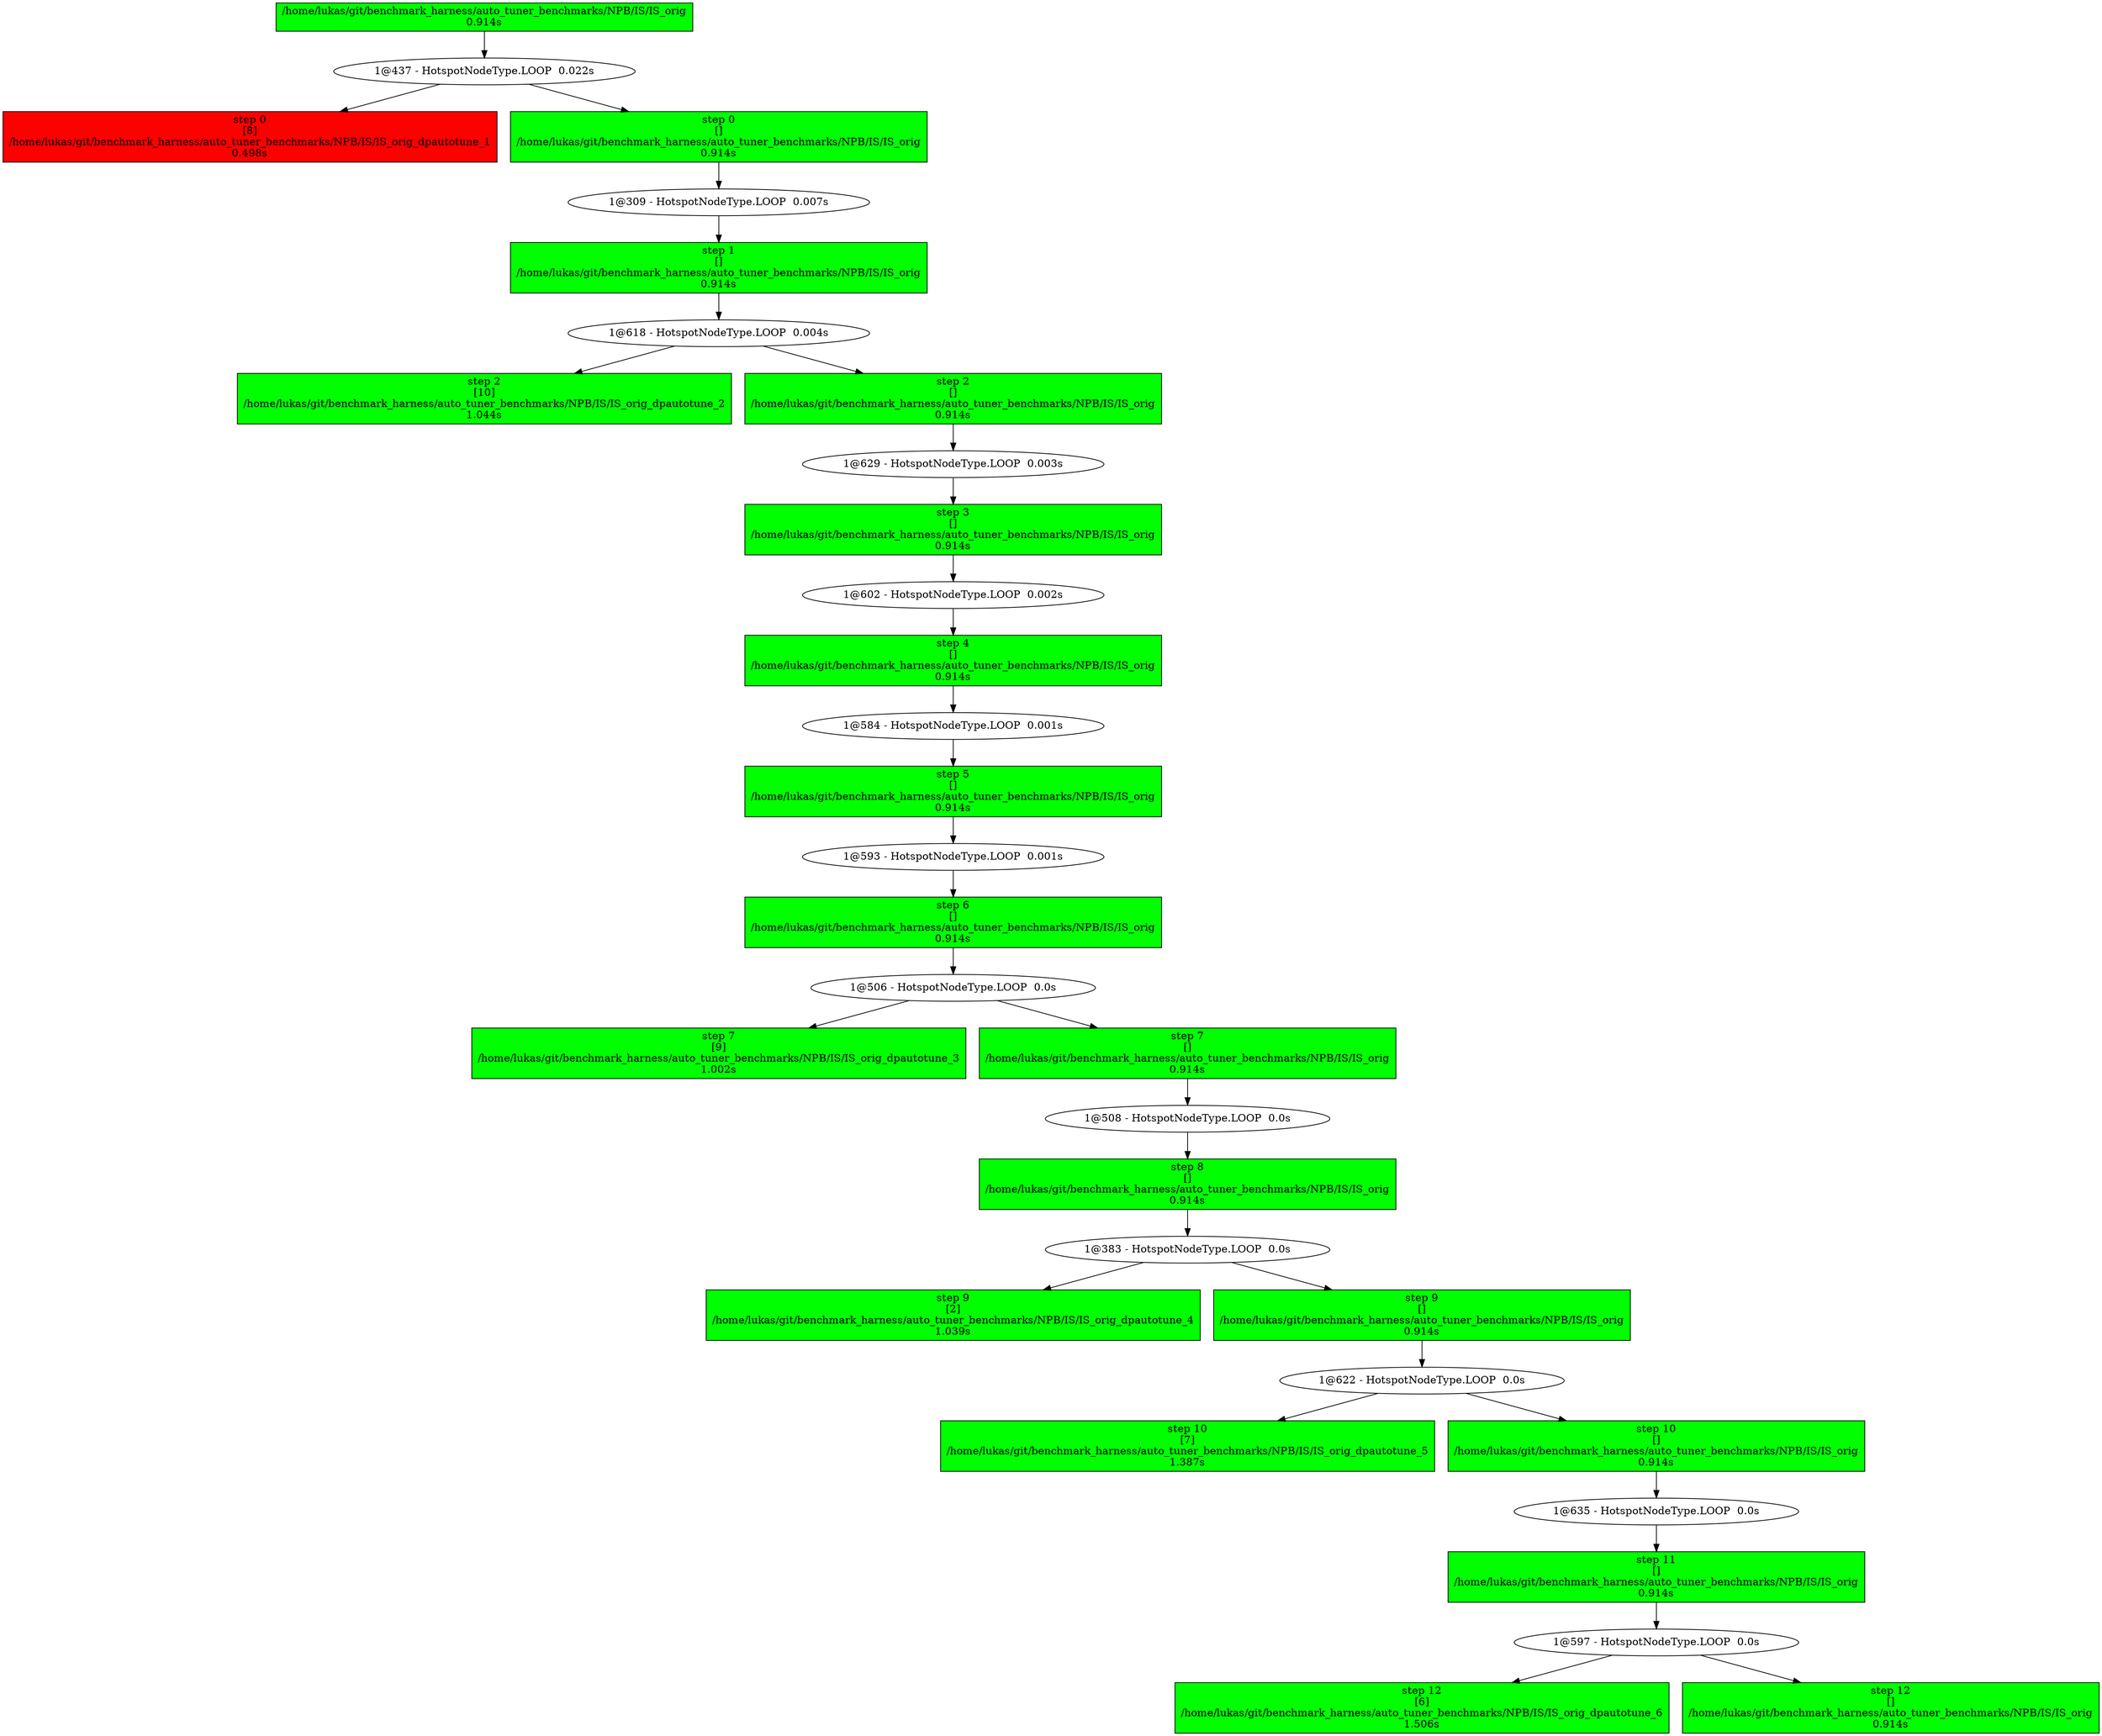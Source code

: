 strict digraph  {
"/home/lukas/git/benchmark_harness/auto_tuner_benchmarks/NPB/IS/IS_orig\n0.914s" [color=black, fillcolor=green, style=filled, shape=box];
"1@437 - HotspotNodeType.LOOP  0.022s" [color=black, fillcolor=white, style=filled];
"step 0\n[8]\n/home/lukas/git/benchmark_harness/auto_tuner_benchmarks/NPB/IS/IS_orig_dpautotune_1\n0.498s" [color=black, fillcolor=red, shape=box, style=filled];
"step 0\n[]\n/home/lukas/git/benchmark_harness/auto_tuner_benchmarks/NPB/IS/IS_orig\n0.914s" [color=black, fillcolor=green, shape=box, style=filled];
"1@309 - HotspotNodeType.LOOP  0.007s" [color=black, fillcolor=white, style=filled];
"step 1\n[]\n/home/lukas/git/benchmark_harness/auto_tuner_benchmarks/NPB/IS/IS_orig\n0.914s" [color=black, fillcolor=green, shape=box, style=filled];
"1@618 - HotspotNodeType.LOOP  0.004s" [color=black, fillcolor=white, style=filled];
"step 2\n[10]\n/home/lukas/git/benchmark_harness/auto_tuner_benchmarks/NPB/IS/IS_orig_dpautotune_2\n1.044s" [color=black, fillcolor=green, shape=box, style=filled];
"step 2\n[]\n/home/lukas/git/benchmark_harness/auto_tuner_benchmarks/NPB/IS/IS_orig\n0.914s" [color=black, fillcolor=green, shape=box, style=filled];
"1@629 - HotspotNodeType.LOOP  0.003s" [color=black, fillcolor=white, style=filled];
"step 3\n[]\n/home/lukas/git/benchmark_harness/auto_tuner_benchmarks/NPB/IS/IS_orig\n0.914s" [color=black, fillcolor=green, shape=box, style=filled];
"1@602 - HotspotNodeType.LOOP  0.002s" [color=black, fillcolor=white, style=filled];
"step 4\n[]\n/home/lukas/git/benchmark_harness/auto_tuner_benchmarks/NPB/IS/IS_orig\n0.914s" [color=black, fillcolor=green, shape=box, style=filled];
"1@584 - HotspotNodeType.LOOP  0.001s" [color=black, fillcolor=white, style=filled];
"step 5\n[]\n/home/lukas/git/benchmark_harness/auto_tuner_benchmarks/NPB/IS/IS_orig\n0.914s" [color=black, fillcolor=green, shape=box, style=filled];
"1@593 - HotspotNodeType.LOOP  0.001s" [color=black, fillcolor=white, style=filled];
"step 6\n[]\n/home/lukas/git/benchmark_harness/auto_tuner_benchmarks/NPB/IS/IS_orig\n0.914s" [color=black, fillcolor=green, shape=box, style=filled];
"1@506 - HotspotNodeType.LOOP  0.0s" [color=black, fillcolor=white, style=filled];
"step 7\n[9]\n/home/lukas/git/benchmark_harness/auto_tuner_benchmarks/NPB/IS/IS_orig_dpautotune_3\n1.002s" [color=black, fillcolor=green, shape=box, style=filled];
"step 7\n[]\n/home/lukas/git/benchmark_harness/auto_tuner_benchmarks/NPB/IS/IS_orig\n0.914s" [color=black, fillcolor=green, shape=box, style=filled];
"1@508 - HotspotNodeType.LOOP  0.0s" [color=black, fillcolor=white, style=filled];
"step 8\n[]\n/home/lukas/git/benchmark_harness/auto_tuner_benchmarks/NPB/IS/IS_orig\n0.914s" [color=black, fillcolor=green, shape=box, style=filled];
"1@383 - HotspotNodeType.LOOP  0.0s" [color=black, fillcolor=white, style=filled];
"step 9\n[2]\n/home/lukas/git/benchmark_harness/auto_tuner_benchmarks/NPB/IS/IS_orig_dpautotune_4\n1.039s" [color=black, fillcolor=green, shape=box, style=filled];
"step 9\n[]\n/home/lukas/git/benchmark_harness/auto_tuner_benchmarks/NPB/IS/IS_orig\n0.914s" [color=black, fillcolor=green, shape=box, style=filled];
"1@622 - HotspotNodeType.LOOP  0.0s" [color=black, fillcolor=white, style=filled];
"step 10\n[7]\n/home/lukas/git/benchmark_harness/auto_tuner_benchmarks/NPB/IS/IS_orig_dpautotune_5\n1.387s" [color=black, fillcolor=green, shape=box, style=filled];
"step 10\n[]\n/home/lukas/git/benchmark_harness/auto_tuner_benchmarks/NPB/IS/IS_orig\n0.914s" [color=black, fillcolor=green, shape=box, style=filled];
"1@635 - HotspotNodeType.LOOP  0.0s" [color=black, fillcolor=white, style=filled];
"step 11\n[]\n/home/lukas/git/benchmark_harness/auto_tuner_benchmarks/NPB/IS/IS_orig\n0.914s" [color=black, fillcolor=green, shape=box, style=filled];
"1@597 - HotspotNodeType.LOOP  0.0s" [color=black, fillcolor=white, style=filled];
"step 12\n[6]\n/home/lukas/git/benchmark_harness/auto_tuner_benchmarks/NPB/IS/IS_orig_dpautotune_6\n1.506s" [color=black, fillcolor=green, shape=box, style=filled];
"step 12\n[]\n/home/lukas/git/benchmark_harness/auto_tuner_benchmarks/NPB/IS/IS_orig\n0.914s" [color=black, fillcolor=green, shape=box, style=filled];
"/home/lukas/git/benchmark_harness/auto_tuner_benchmarks/NPB/IS/IS_orig\n0.914s" -> "1@437 - HotspotNodeType.LOOP  0.022s";
"1@437 - HotspotNodeType.LOOP  0.022s" -> "step 0\n[8]\n/home/lukas/git/benchmark_harness/auto_tuner_benchmarks/NPB/IS/IS_orig_dpautotune_1\n0.498s";
"1@437 - HotspotNodeType.LOOP  0.022s" -> "step 0\n[]\n/home/lukas/git/benchmark_harness/auto_tuner_benchmarks/NPB/IS/IS_orig\n0.914s";
"step 0\n[]\n/home/lukas/git/benchmark_harness/auto_tuner_benchmarks/NPB/IS/IS_orig\n0.914s" -> "1@309 - HotspotNodeType.LOOP  0.007s";
"1@309 - HotspotNodeType.LOOP  0.007s" -> "step 1\n[]\n/home/lukas/git/benchmark_harness/auto_tuner_benchmarks/NPB/IS/IS_orig\n0.914s";
"step 1\n[]\n/home/lukas/git/benchmark_harness/auto_tuner_benchmarks/NPB/IS/IS_orig\n0.914s" -> "1@618 - HotspotNodeType.LOOP  0.004s";
"1@618 - HotspotNodeType.LOOP  0.004s" -> "step 2\n[10]\n/home/lukas/git/benchmark_harness/auto_tuner_benchmarks/NPB/IS/IS_orig_dpautotune_2\n1.044s";
"1@618 - HotspotNodeType.LOOP  0.004s" -> "step 2\n[]\n/home/lukas/git/benchmark_harness/auto_tuner_benchmarks/NPB/IS/IS_orig\n0.914s";
"step 2\n[]\n/home/lukas/git/benchmark_harness/auto_tuner_benchmarks/NPB/IS/IS_orig\n0.914s" -> "1@629 - HotspotNodeType.LOOP  0.003s";
"1@629 - HotspotNodeType.LOOP  0.003s" -> "step 3\n[]\n/home/lukas/git/benchmark_harness/auto_tuner_benchmarks/NPB/IS/IS_orig\n0.914s";
"step 3\n[]\n/home/lukas/git/benchmark_harness/auto_tuner_benchmarks/NPB/IS/IS_orig\n0.914s" -> "1@602 - HotspotNodeType.LOOP  0.002s";
"1@602 - HotspotNodeType.LOOP  0.002s" -> "step 4\n[]\n/home/lukas/git/benchmark_harness/auto_tuner_benchmarks/NPB/IS/IS_orig\n0.914s";
"step 4\n[]\n/home/lukas/git/benchmark_harness/auto_tuner_benchmarks/NPB/IS/IS_orig\n0.914s" -> "1@584 - HotspotNodeType.LOOP  0.001s";
"1@584 - HotspotNodeType.LOOP  0.001s" -> "step 5\n[]\n/home/lukas/git/benchmark_harness/auto_tuner_benchmarks/NPB/IS/IS_orig\n0.914s";
"step 5\n[]\n/home/lukas/git/benchmark_harness/auto_tuner_benchmarks/NPB/IS/IS_orig\n0.914s" -> "1@593 - HotspotNodeType.LOOP  0.001s";
"1@593 - HotspotNodeType.LOOP  0.001s" -> "step 6\n[]\n/home/lukas/git/benchmark_harness/auto_tuner_benchmarks/NPB/IS/IS_orig\n0.914s";
"step 6\n[]\n/home/lukas/git/benchmark_harness/auto_tuner_benchmarks/NPB/IS/IS_orig\n0.914s" -> "1@506 - HotspotNodeType.LOOP  0.0s";
"1@506 - HotspotNodeType.LOOP  0.0s" -> "step 7\n[9]\n/home/lukas/git/benchmark_harness/auto_tuner_benchmarks/NPB/IS/IS_orig_dpautotune_3\n1.002s";
"1@506 - HotspotNodeType.LOOP  0.0s" -> "step 7\n[]\n/home/lukas/git/benchmark_harness/auto_tuner_benchmarks/NPB/IS/IS_orig\n0.914s";
"step 7\n[]\n/home/lukas/git/benchmark_harness/auto_tuner_benchmarks/NPB/IS/IS_orig\n0.914s" -> "1@508 - HotspotNodeType.LOOP  0.0s";
"1@508 - HotspotNodeType.LOOP  0.0s" -> "step 8\n[]\n/home/lukas/git/benchmark_harness/auto_tuner_benchmarks/NPB/IS/IS_orig\n0.914s";
"step 8\n[]\n/home/lukas/git/benchmark_harness/auto_tuner_benchmarks/NPB/IS/IS_orig\n0.914s" -> "1@383 - HotspotNodeType.LOOP  0.0s";
"1@383 - HotspotNodeType.LOOP  0.0s" -> "step 9\n[2]\n/home/lukas/git/benchmark_harness/auto_tuner_benchmarks/NPB/IS/IS_orig_dpautotune_4\n1.039s";
"1@383 - HotspotNodeType.LOOP  0.0s" -> "step 9\n[]\n/home/lukas/git/benchmark_harness/auto_tuner_benchmarks/NPB/IS/IS_orig\n0.914s";
"step 9\n[]\n/home/lukas/git/benchmark_harness/auto_tuner_benchmarks/NPB/IS/IS_orig\n0.914s" -> "1@622 - HotspotNodeType.LOOP  0.0s";
"1@622 - HotspotNodeType.LOOP  0.0s" -> "step 10\n[7]\n/home/lukas/git/benchmark_harness/auto_tuner_benchmarks/NPB/IS/IS_orig_dpautotune_5\n1.387s";
"1@622 - HotspotNodeType.LOOP  0.0s" -> "step 10\n[]\n/home/lukas/git/benchmark_harness/auto_tuner_benchmarks/NPB/IS/IS_orig\n0.914s";
"step 10\n[]\n/home/lukas/git/benchmark_harness/auto_tuner_benchmarks/NPB/IS/IS_orig\n0.914s" -> "1@635 - HotspotNodeType.LOOP  0.0s";
"1@635 - HotspotNodeType.LOOP  0.0s" -> "step 11\n[]\n/home/lukas/git/benchmark_harness/auto_tuner_benchmarks/NPB/IS/IS_orig\n0.914s";
"step 11\n[]\n/home/lukas/git/benchmark_harness/auto_tuner_benchmarks/NPB/IS/IS_orig\n0.914s" -> "1@597 - HotspotNodeType.LOOP  0.0s";
"1@597 - HotspotNodeType.LOOP  0.0s" -> "step 12\n[6]\n/home/lukas/git/benchmark_harness/auto_tuner_benchmarks/NPB/IS/IS_orig_dpautotune_6\n1.506s";
"1@597 - HotspotNodeType.LOOP  0.0s" -> "step 12\n[]\n/home/lukas/git/benchmark_harness/auto_tuner_benchmarks/NPB/IS/IS_orig\n0.914s";
}
